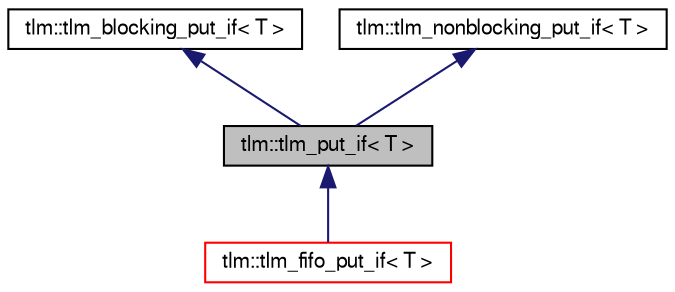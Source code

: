 digraph G
{
  edge [fontname="FreeSans",fontsize="10",labelfontname="FreeSans",labelfontsize="10"];
  node [fontname="FreeSans",fontsize="10",shape=record];
  Node1 [label="tlm::tlm_put_if\< T \>",height=0.2,width=0.4,color="black", fillcolor="grey75", style="filled" fontcolor="black"];
  Node2 -> Node1 [dir=back,color="midnightblue",fontsize="10",style="solid",fontname="FreeSans"];
  Node2 [label="tlm::tlm_blocking_put_if\< T \>",height=0.2,width=0.4,color="black", fillcolor="white", style="filled",URL="$a00066.html"];
  Node3 -> Node1 [dir=back,color="midnightblue",fontsize="10",style="solid",fontname="FreeSans"];
  Node3 [label="tlm::tlm_nonblocking_put_if\< T \>",height=0.2,width=0.4,color="black", fillcolor="white", style="filled",URL="$a00103.html"];
  Node1 -> Node4 [dir=back,color="midnightblue",fontsize="10",style="solid",fontname="FreeSans"];
  Node4 [label="tlm::tlm_fifo_put_if\< T \>",height=0.2,width=0.4,color="red", fillcolor="white", style="filled",URL="$a00085.html"];
}
